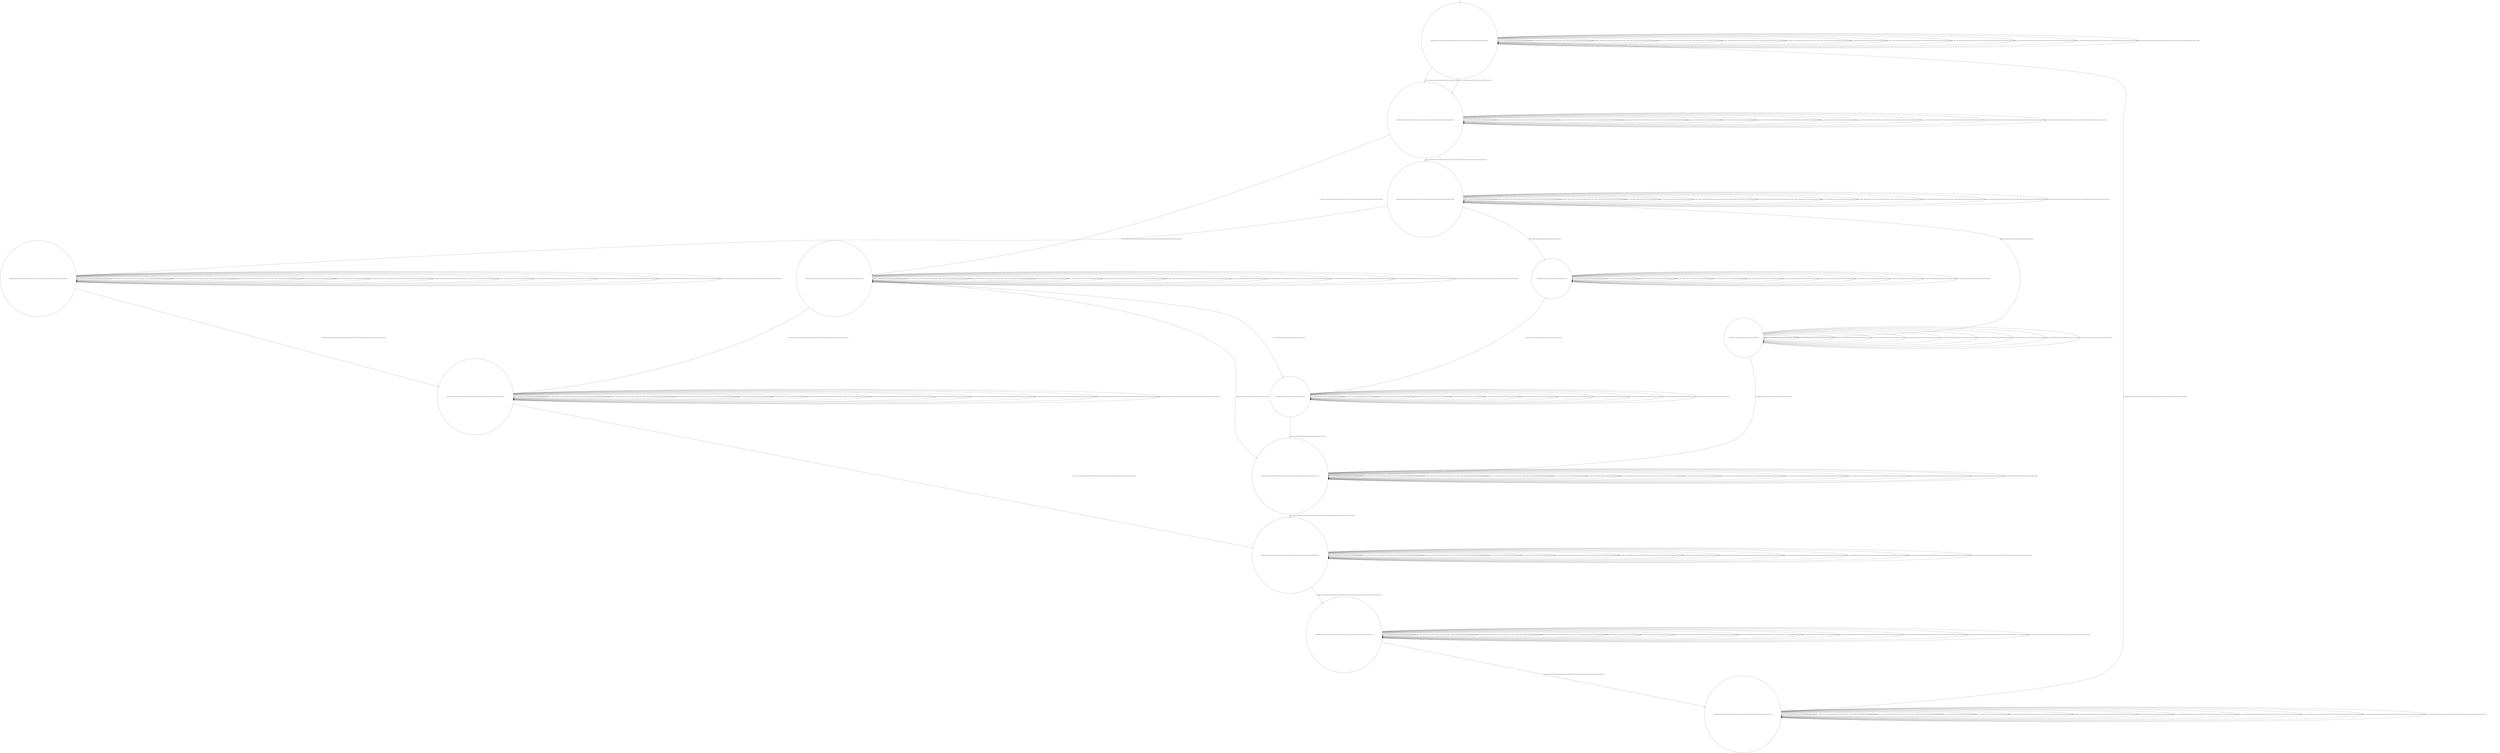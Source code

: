 digraph g {
	edge [lblstyle="above, sloped"];
	s0 [shape="circle" label="0@[((EUR and COF and TEA and TON and not DOL and not CAP) or (DOL and TEA and CAP and TON and not EUR and not COF))]"];
	s1 [shape="circle" label="1@[((EUR and COF and TEA and TON and not DOL and not CAP) or (DOL and TEA and CAP and TON and not EUR and not COF))]"];
	s2 [shape="circle" label="2@[((EUR and COF and TEA and TON and not DOL and not CAP) or (DOL and TEA and CAP and TON and not EUR and not COF))]"];
	s3 [shape="circle" label="3@[((EUR and COF and TEA and TON and not DOL and not CAP) or (DOL and TEA and CAP and TON and not EUR and not COF))]"];
	s4 [shape="circle" label="4@[((EUR and COF and TEA and TON and not DOL and not CAP))]"];
	s5 [shape="circle" label="5@[((EUR and COF and TEA and TON and not DOL and not CAP) or (DOL and TEA and CAP and TON and not EUR and not COF))]"];
	s6 [shape="circle" label="6@[((EUR and COF and TEA and TON and not DOL and not CAP) or (DOL and TEA and CAP and TON and not EUR and not COF))]"];
	s7 [shape="circle" label="7@[((EUR and COF and TEA and TON and not DOL and not CAP) or (DOL and TEA and CAP and TON and not EUR and not COF))]"];
	s8 [shape="circle" label="8@[((EUR and COF and TEA and TON and not DOL and not CAP) or (DOL and TEA and CAP and TON and not EUR and not COF))]"];
	s9 [shape="circle" label="9@[((EUR and COF and TEA and TON and not DOL and not CAP) or (DOL and TEA and CAP and TON and not EUR and not COF))]"];
	s10 [shape="circle" label="10@[((EUR and COF and TEA and TON and not DOL and not CAP) or (DOL and TEA and CAP and TON and not EUR and not COF))]"];
	s11 [shape="circle" label="11@[((DOL and TEA and CAP and TON and not EUR and not COF))]"];
	s12 [shape="circle" label="12@[((DOL and TEA and CAP and TON and not EUR and not COF))]"];
	s0 -> s0 [label="cap / nok() [((DOL and TEA and CAP and TON and not EUR and not COF))]"];
	s0 -> s0 [label="coffee / nok() [((EUR and COF and TEA and TON and not DOL and not CAP) or (DOL and TEA and CAP and TON and not EUR and not COF))]"];
	s0 -> s0 [label="cup_taken / nok() [((EUR and COF and TEA and TON and not DOL and not CAP) or (DOL and TEA and CAP and TON and not EUR and not COF))]"];
	s0 -> s0 [label="display_done / nok() [((EUR and COF and TEA and TON and not DOL and not CAP) or (DOL and TEA and CAP and TON and not EUR and not COF))]"];
	s0 -> s1 [label="dollar / ok() [((DOL and TEA and CAP and TON and not EUR and not COF))]"];
	s0 -> s1 [label="euro / ok() [((EUR and COF and TEA and TON and not DOL and not CAP))]"];
	s0 -> s0 [label="no_sugar / nok() [((EUR and COF and TEA and TON and not DOL and not CAP) or (DOL and TEA and CAP and TON and not EUR and not COF))]"];
	s0 -> s0 [label="pour_coffee / nok() [((EUR and COF and TEA and TON and not DOL and not CAP) or (DOL and TEA and CAP and TON and not EUR and not COF))]"];
	s0 -> s0 [label="pour_milk / nok() [((DOL and TEA and CAP and TON and not EUR and not COF))]"];
	s0 -> s0 [label="pour_sugar / nok() [((EUR and COF and TEA and TON and not DOL and not CAP) or (DOL and TEA and CAP and TON and not EUR and not COF))]"];
	s0 -> s0 [label="pour_tea / nok() [((EUR and COF and TEA and TON and not DOL and not CAP) or (DOL and TEA and CAP and TON and not EUR and not COF))]"];
	s0 -> s0 [label="ring / nok() [((EUR and COF and TEA and TON and not DOL and not CAP) or (DOL and TEA and CAP and TON and not EUR and not COF))]"];
	s0 -> s0 [label="sugar / nok() [((EUR and COF and TEA and TON and not DOL and not CAP) or (DOL and TEA and CAP and TON and not EUR and not COF))]"];
	s0 -> s0 [label="tea / nok() [((EUR and COF and TEA and TON and not DOL and not CAP) or (DOL and TEA and CAP and TON and not EUR and not COF))]"];
	s1 -> s1 [label="cap / nok() [((DOL and TEA and CAP and TON and not EUR and not COF))]"];
	s1 -> s1 [label="coffee / nok() [((EUR and COF and TEA and TON and not DOL and not CAP) or (DOL and TEA and CAP and TON and not EUR and not COF))]"];
	s1 -> s1 [label="cup_taken / nok() [((EUR and COF and TEA and TON and not DOL and not CAP) or (DOL and TEA and CAP and TON and not EUR and not COF))]"];
	s1 -> s1 [label="display_done / nok() [((EUR and COF and TEA and TON and not DOL and not CAP) or (DOL and TEA and CAP and TON and not EUR and not COF))]"];
	s1 -> s1 [label="dollar / nok() [((DOL and TEA and CAP and TON and not EUR and not COF))]"];
	s1 -> s1 [label="euro / nok() [((EUR and COF and TEA and TON and not DOL and not CAP))]"];
	s1 -> s2 [label="no_sugar / ok() [((EUR and COF and TEA and TON and not DOL and not CAP) or (DOL and TEA and CAP and TON and not EUR and not COF))]"];
	s1 -> s1 [label="pour_coffee / nok() [((EUR and COF and TEA and TON and not DOL and not CAP) or (DOL and TEA and CAP and TON and not EUR and not COF))]"];
	s1 -> s1 [label="pour_milk / nok() [((DOL and TEA and CAP and TON and not EUR and not COF))]"];
	s1 -> s1 [label="pour_sugar / nok() [((EUR and COF and TEA and TON and not DOL and not CAP) or (DOL and TEA and CAP and TON and not EUR and not COF))]"];
	s1 -> s1 [label="pour_tea / nok() [((EUR and COF and TEA and TON and not DOL and not CAP) or (DOL and TEA and CAP and TON and not EUR and not COF))]"];
	s1 -> s1 [label="ring / nok() [((EUR and COF and TEA and TON and not DOL and not CAP) or (DOL and TEA and CAP and TON and not EUR and not COF))]"];
	s1 -> s3 [label="sugar / ok() [((EUR and COF and TEA and TON and not DOL and not CAP) or (DOL and TEA and CAP and TON and not EUR and not COF))]"];
	s1 -> s1 [label="tea / nok() [((EUR and COF and TEA and TON and not DOL and not CAP) or (DOL and TEA and CAP and TON and not EUR and not COF))]"];
	s2 -> s12 [label="cap / ok() [((DOL and TEA and CAP and TON and not EUR and not COF))]"];
	s2 -> s6 [label="coffee / ok() [((EUR and COF and TEA and TON and not DOL and not CAP))]"];
	s2 -> s2 [label="coffee / Ω [((DOL and TEA and CAP and TON and not EUR and not COF))]"];
	s2 -> s2 [label="cup_taken / nok() [((EUR and COF and TEA and TON and not DOL and not CAP) or (DOL and TEA and CAP and TON and not EUR and not COF))]"];
	s2 -> s2 [label="display_done / nok() [((EUR and COF and TEA and TON and not DOL and not CAP) or (DOL and TEA and CAP and TON and not EUR and not COF))]"];
	s2 -> s2 [label="dollar / nok() [((DOL and TEA and CAP and TON and not EUR and not COF))]"];
	s2 -> s2 [label="euro / nok() [((EUR and COF and TEA and TON and not DOL and not CAP))]"];
	s2 -> s2 [label="no_sugar / nok() [((EUR and COF and TEA and TON and not DOL and not CAP) or (DOL and TEA and CAP and TON and not EUR and not COF))]"];
	s2 -> s2 [label="pour_coffee / nok() [((EUR and COF and TEA and TON and not DOL and not CAP) or (DOL and TEA and CAP and TON and not EUR and not COF))]"];
	s2 -> s2 [label="pour_milk / nok() [((DOL and TEA and CAP and TON and not EUR and not COF))]"];
	s2 -> s2 [label="pour_sugar / nok() [((EUR and COF and TEA and TON and not DOL and not CAP) or (DOL and TEA and CAP and TON and not EUR and not COF))]"];
	s2 -> s2 [label="pour_tea / nok() [((EUR and COF and TEA and TON and not DOL and not CAP) or (DOL and TEA and CAP and TON and not EUR and not COF))]"];
	s2 -> s2 [label="ring / nok() [((EUR and COF and TEA and TON and not DOL and not CAP) or (DOL and TEA and CAP and TON and not EUR and not COF))]"];
	s2 -> s2 [label="sugar / void() [((EUR and COF and TEA and TON and not DOL and not CAP) or (DOL and TEA and CAP and TON and not EUR and not COF))]"];
	s2 -> s7 [label="tea / ok() [((EUR and COF and TEA and TON and not DOL and not CAP) or (DOL and TEA and CAP and TON and not EUR and not COF))]"];
	s3 -> s11 [label="cap / ok() [((DOL and TEA and CAP and TON and not EUR and not COF))]"];
	s3 -> s3 [label="coffee / Ω [((DOL and TEA and CAP and TON and not EUR and not COF))]"];
	s3 -> s4 [label="coffee / ok() [((EUR and COF and TEA and TON and not DOL and not CAP))]"];
	s3 -> s3 [label="cup_taken / nok() [((EUR and COF and TEA and TON and not DOL and not CAP) or (DOL and TEA and CAP and TON and not EUR and not COF))]"];
	s3 -> s3 [label="display_done / nok() [((EUR and COF and TEA and TON and not DOL and not CAP) or (DOL and TEA and CAP and TON and not EUR and not COF))]"];
	s3 -> s3 [label="dollar / nok() [((DOL and TEA and CAP and TON and not EUR and not COF))]"];
	s3 -> s3 [label="euro / nok() [((EUR and COF and TEA and TON and not DOL and not CAP))]"];
	s3 -> s3 [label="no_sugar / void() [((EUR and COF and TEA and TON and not DOL and not CAP) or (DOL and TEA and CAP and TON and not EUR and not COF))]"];
	s3 -> s3 [label="pour_coffee / nok() [((EUR and COF and TEA and TON and not DOL and not CAP) or (DOL and TEA and CAP and TON and not EUR and not COF))]"];
	s3 -> s3 [label="pour_milk / nok() [((DOL and TEA and CAP and TON and not EUR and not COF))]"];
	s3 -> s3 [label="pour_sugar / nok() [((EUR and COF and TEA and TON and not DOL and not CAP) or (DOL and TEA and CAP and TON and not EUR and not COF))]"];
	s3 -> s3 [label="pour_tea / nok() [((EUR and COF and TEA and TON and not DOL and not CAP) or (DOL and TEA and CAP and TON and not EUR and not COF))]"];
	s3 -> s3 [label="ring / nok() [((EUR and COF and TEA and TON and not DOL and not CAP) or (DOL and TEA and CAP and TON and not EUR and not COF))]"];
	s3 -> s3 [label="sugar / nok() [((EUR and COF and TEA and TON and not DOL and not CAP) or (DOL and TEA and CAP and TON and not EUR and not COF))]"];
	s3 -> s5 [label="tea / ok() [((EUR and COF and TEA and TON and not DOL and not CAP) or (DOL and TEA and CAP and TON and not EUR and not COF))]"];
	s4 -> s4 [label="coffee / nok() [((EUR and COF and TEA and TON and not DOL and not CAP))]"];
	s4 -> s4 [label="cup_taken / nok() [((EUR and COF and TEA and TON and not DOL and not CAP))]"];
	s4 -> s4 [label="display_done / nok() [((EUR and COF and TEA and TON and not DOL and not CAP))]"];
	s4 -> s4 [label="euro / nok() [((EUR and COF and TEA and TON and not DOL and not CAP))]"];
	s4 -> s4 [label="no_sugar / nok() [((EUR and COF and TEA and TON and not DOL and not CAP))]"];
	s4 -> s4 [label="pour_coffee / nok() [((EUR and COF and TEA and TON and not DOL and not CAP))]"];
	s4 -> s6 [label="pour_sugar / ok() [((EUR and COF and TEA and TON and not DOL and not CAP))]"];
	s4 -> s4 [label="pour_tea / nok() [((EUR and COF and TEA and TON and not DOL and not CAP))]"];
	s4 -> s4 [label="ring / nok() [((EUR and COF and TEA and TON and not DOL and not CAP))]"];
	s4 -> s4 [label="sugar / nok() [((EUR and COF and TEA and TON and not DOL and not CAP))]"];
	s4 -> s4 [label="tea / void() [((EUR and COF and TEA and TON and not DOL and not CAP))]"];
	s5 -> s5 [label="cap / void() [((DOL and TEA and CAP and TON and not EUR and not COF))]"];
	s5 -> s5 [label="coffee / void() [((EUR and COF and TEA and TON and not DOL and not CAP) or (DOL and TEA and CAP and TON and not EUR and not COF))]"];
	s5 -> s5 [label="cup_taken / nok() [((EUR and COF and TEA and TON and not DOL and not CAP) or (DOL and TEA and CAP and TON and not EUR and not COF))]"];
	s5 -> s5 [label="display_done / nok() [((EUR and COF and TEA and TON and not DOL and not CAP) or (DOL and TEA and CAP and TON and not EUR and not COF))]"];
	s5 -> s5 [label="dollar / nok() [((DOL and TEA and CAP and TON and not EUR and not COF))]"];
	s5 -> s5 [label="euro / nok() [((EUR and COF and TEA and TON and not DOL and not CAP))]"];
	s5 -> s5 [label="no_sugar / nok() [((EUR and COF and TEA and TON and not DOL and not CAP) or (DOL and TEA and CAP and TON and not EUR and not COF))]"];
	s5 -> s5 [label="pour_coffee / nok() [((EUR and COF and TEA and TON and not DOL and not CAP) or (DOL and TEA and CAP and TON and not EUR and not COF))]"];
	s5 -> s5 [label="pour_milk / nok() [((DOL and TEA and CAP and TON and not EUR and not COF))]"];
	s5 -> s7 [label="pour_sugar / ok() [((EUR and COF and TEA and TON and not DOL and not CAP) or (DOL and TEA and CAP and TON and not EUR and not COF))]"];
	s5 -> s5 [label="pour_tea / nok() [((EUR and COF and TEA and TON and not DOL and not CAP) or (DOL and TEA and CAP and TON and not EUR and not COF))]"];
	s5 -> s5 [label="ring / nok() [((EUR and COF and TEA and TON and not DOL and not CAP) or (DOL and TEA and CAP and TON and not EUR and not COF))]"];
	s5 -> s5 [label="sugar / nok() [((EUR and COF and TEA and TON and not DOL and not CAP) or (DOL and TEA and CAP and TON and not EUR and not COF))]"];
	s5 -> s5 [label="tea / nok() [((EUR and COF and TEA and TON and not DOL and not CAP) or (DOL and TEA and CAP and TON and not EUR and not COF))]"];
	s6 -> s6 [label="cap / nok() [((DOL and TEA and CAP and TON and not EUR and not COF))]"];
	s6 -> s6 [label="coffee / nok() [((EUR and COF and TEA and TON and not DOL and not CAP) or (DOL and TEA and CAP and TON and not EUR and not COF))]"];
	s6 -> s6 [label="cup_taken / nok() [((EUR and COF and TEA and TON and not DOL and not CAP) or (DOL and TEA and CAP and TON and not EUR and not COF))]"];
	s6 -> s6 [label="display_done / nok() [((EUR and COF and TEA and TON and not DOL and not CAP) or (DOL and TEA and CAP and TON and not EUR and not COF))]"];
	s6 -> s6 [label="dollar / nok() [((DOL and TEA and CAP and TON and not EUR and not COF))]"];
	s6 -> s6 [label="euro / nok() [((EUR and COF and TEA and TON and not DOL and not CAP))]"];
	s6 -> s6 [label="no_sugar / nok() [((EUR and COF and TEA and TON and not DOL and not CAP) or (DOL and TEA and CAP and TON and not EUR and not COF))]"];
	s6 -> s8 [label="pour_coffee / ok() [((EUR and COF and TEA and TON and not DOL and not CAP) or (DOL and TEA and CAP and TON and not EUR and not COF))]"];
	s6 -> s6 [label="pour_milk / nok() [((DOL and TEA and CAP and TON and not EUR and not COF))]"];
	s6 -> s6 [label="pour_sugar / nok() [((EUR and COF and TEA and TON and not DOL and not CAP) or (DOL and TEA and CAP and TON and not EUR and not COF))]"];
	s6 -> s6 [label="pour_tea / nok() [((EUR and COF and TEA and TON and not DOL and not CAP) or (DOL and TEA and CAP and TON and not EUR and not COF))]"];
	s6 -> s6 [label="ring / nok() [((EUR and COF and TEA and TON and not DOL and not CAP) or (DOL and TEA and CAP and TON and not EUR and not COF))]"];
	s6 -> s6 [label="sugar / nok() [((EUR and COF and TEA and TON and not DOL and not CAP) or (DOL and TEA and CAP and TON and not EUR and not COF))]"];
	s6 -> s6 [label="tea / nok() [((DOL and TEA and CAP and TON and not EUR and not COF))]"];
	s6 -> s6 [label="tea / void() [((EUR and COF and TEA and TON and not DOL and not CAP))]"];
	s7 -> s7 [label="cap / void() [((DOL and TEA and CAP and TON and not EUR and not COF))]"];
	s7 -> s7 [label="coffee / void() [((EUR and COF and TEA and TON and not DOL and not CAP) or (DOL and TEA and CAP and TON and not EUR and not COF))]"];
	s7 -> s7 [label="cup_taken / nok() [((EUR and COF and TEA and TON and not DOL and not CAP) or (DOL and TEA and CAP and TON and not EUR and not COF))]"];
	s7 -> s7 [label="display_done / nok() [((EUR and COF and TEA and TON and not DOL and not CAP) or (DOL and TEA and CAP and TON and not EUR and not COF))]"];
	s7 -> s7 [label="dollar / nok() [((DOL and TEA and CAP and TON and not EUR and not COF))]"];
	s7 -> s7 [label="euro / nok() [((EUR and COF and TEA and TON and not DOL and not CAP))]"];
	s7 -> s7 [label="no_sugar / nok() [((EUR and COF and TEA and TON and not DOL and not CAP) or (DOL and TEA and CAP and TON and not EUR and not COF))]"];
	s7 -> s7 [label="pour_coffee / nok() [((EUR and COF and TEA and TON and not DOL and not CAP) or (DOL and TEA and CAP and TON and not EUR and not COF))]"];
	s7 -> s7 [label="pour_milk / nok() [((DOL and TEA and CAP and TON and not EUR and not COF))]"];
	s7 -> s7 [label="pour_sugar / nok() [((EUR and COF and TEA and TON and not DOL and not CAP) or (DOL and TEA and CAP and TON and not EUR and not COF))]"];
	s7 -> s8 [label="pour_tea / ok() [((EUR and COF and TEA and TON and not DOL and not CAP) or (DOL and TEA and CAP and TON and not EUR and not COF))]"];
	s7 -> s7 [label="ring / nok() [((EUR and COF and TEA and TON and not DOL and not CAP) or (DOL and TEA and CAP and TON and not EUR and not COF))]"];
	s7 -> s7 [label="sugar / nok() [((EUR and COF and TEA and TON and not DOL and not CAP) or (DOL and TEA and CAP and TON and not EUR and not COF))]"];
	s7 -> s7 [label="tea / nok() [((EUR and COF and TEA and TON and not DOL and not CAP) or (DOL and TEA and CAP and TON and not EUR and not COF))]"];
	s8 -> s8 [label="cap / nok() [((DOL and TEA and CAP and TON and not EUR and not COF))]"];
	s8 -> s8 [label="coffee / nok() [((EUR and COF and TEA and TON and not DOL and not CAP) or (DOL and TEA and CAP and TON and not EUR and not COF))]"];
	s8 -> s8 [label="cup_taken / nok() [((EUR and COF and TEA and TON and not DOL and not CAP) or (DOL and TEA and CAP and TON and not EUR and not COF))]"];
	s8 -> s9 [label="display_done / ok() [((EUR and COF and TEA and TON and not DOL and not CAP) or (DOL and TEA and CAP and TON and not EUR and not COF))]"];
	s8 -> s8 [label="dollar / nok() [((DOL and TEA and CAP and TON and not EUR and not COF))]"];
	s8 -> s8 [label="euro / nok() [((EUR and COF and TEA and TON and not DOL and not CAP))]"];
	s8 -> s8 [label="no_sugar / nok() [((EUR and COF and TEA and TON and not DOL and not CAP) or (DOL and TEA and CAP and TON and not EUR and not COF))]"];
	s8 -> s8 [label="pour_coffee / nok() [((EUR and COF and TEA and TON and not DOL and not CAP) or (DOL and TEA and CAP and TON and not EUR and not COF))]"];
	s8 -> s8 [label="pour_milk / nok() [((DOL and TEA and CAP and TON and not EUR and not COF))]"];
	s8 -> s8 [label="pour_sugar / nok() [((EUR and COF and TEA and TON and not DOL and not CAP) or (DOL and TEA and CAP and TON and not EUR and not COF))]"];
	s8 -> s8 [label="pour_tea / nok() [((EUR and COF and TEA and TON and not DOL and not CAP) or (DOL and TEA and CAP and TON and not EUR and not COF))]"];
	s8 -> s8 [label="ring / nok() [((EUR and COF and TEA and TON and not DOL and not CAP) or (DOL and TEA and CAP and TON and not EUR and not COF))]"];
	s8 -> s8 [label="sugar / nok() [((EUR and COF and TEA and TON and not DOL and not CAP) or (DOL and TEA and CAP and TON and not EUR and not COF))]"];
	s8 -> s8 [label="tea / nok() [((EUR and COF and TEA and TON and not DOL and not CAP) or (DOL and TEA and CAP and TON and not EUR and not COF))]"];
	s9 -> s9 [label="cap / nok() [((DOL and TEA and CAP and TON and not EUR and not COF))]"];
	s9 -> s9 [label="coffee / nok() [((EUR and COF and TEA and TON and not DOL and not CAP) or (DOL and TEA and CAP and TON and not EUR and not COF))]"];
	s9 -> s9 [label="cup_taken / nok() [((EUR and COF and TEA and TON and not DOL and not CAP) or (DOL and TEA and CAP and TON and not EUR and not COF))]"];
	s9 -> s9 [label="display_done / nok() [((EUR and COF and TEA and TON and not DOL and not CAP) or (DOL and TEA and CAP and TON and not EUR and not COF))]"];
	s9 -> s9 [label="dollar / nok() [((DOL and TEA and CAP and TON and not EUR and not COF))]"];
	s9 -> s9 [label="euro / nok() [((EUR and COF and TEA and TON and not DOL and not CAP))]"];
	s9 -> s9 [label="no_sugar / nok() [((EUR and COF and TEA and TON and not DOL and not CAP) or (DOL and TEA and CAP and TON and not EUR and not COF))]"];
	s9 -> s9 [label="pour_coffee / nok() [((EUR and COF and TEA and TON and not DOL and not CAP) or (DOL and TEA and CAP and TON and not EUR and not COF))]"];
	s9 -> s9 [label="pour_milk / nok() [((DOL and TEA and CAP and TON and not EUR and not COF))]"];
	s9 -> s9 [label="pour_sugar / nok() [((EUR and COF and TEA and TON and not DOL and not CAP) or (DOL and TEA and CAP and TON and not EUR and not COF))]"];
	s9 -> s9 [label="pour_tea / nok() [((EUR and COF and TEA and TON and not DOL and not CAP) or (DOL and TEA and CAP and TON and not EUR and not COF))]"];
	s9 -> s10 [label="ring / ok() [((EUR and COF and TEA and TON and not DOL and not CAP) or (DOL and TEA and CAP and TON and not EUR and not COF))]"];
	s9 -> s9 [label="sugar / nok() [((EUR and COF and TEA and TON and not DOL and not CAP) or (DOL and TEA and CAP and TON and not EUR and not COF))]"];
	s9 -> s9 [label="tea / nok() [((EUR and COF and TEA and TON and not DOL and not CAP) or (DOL and TEA and CAP and TON and not EUR and not COF))]"];
	s10 -> s10 [label="cap / nok() [((DOL and TEA and CAP and TON and not EUR and not COF))]"];
	s10 -> s10 [label="coffee / nok() [((EUR and COF and TEA and TON and not DOL and not CAP) or (DOL and TEA and CAP and TON and not EUR and not COF))]"];
	s10 -> s0 [label="cup_taken / ok() [((EUR and COF and TEA and TON and not DOL and not CAP) or (DOL and TEA and CAP and TON and not EUR and not COF))]"];
	s10 -> s10 [label="display_done / nok() [((EUR and COF and TEA and TON and not DOL and not CAP) or (DOL and TEA and CAP and TON and not EUR and not COF))]"];
	s10 -> s10 [label="dollar / nok() [((DOL and TEA and CAP and TON and not EUR and not COF))]"];
	s10 -> s10 [label="euro / nok() [((EUR and COF and TEA and TON and not DOL and not CAP))]"];
	s10 -> s10 [label="no_sugar / nok() [((EUR and COF and TEA and TON and not DOL and not CAP) or (DOL and TEA and CAP and TON and not EUR and not COF))]"];
	s10 -> s10 [label="pour_coffee / nok() [((EUR and COF and TEA and TON and not DOL and not CAP) or (DOL and TEA and CAP and TON and not EUR and not COF))]"];
	s10 -> s10 [label="pour_milk / nok() [((DOL and TEA and CAP and TON and not EUR and not COF))]"];
	s10 -> s10 [label="pour_sugar / nok() [((EUR and COF and TEA and TON and not DOL and not CAP) or (DOL and TEA and CAP and TON and not EUR and not COF))]"];
	s10 -> s10 [label="pour_tea / nok() [((EUR and COF and TEA and TON and not DOL and not CAP) or (DOL and TEA and CAP and TON and not EUR and not COF))]"];
	s10 -> s10 [label="ring / nok() [((EUR and COF and TEA and TON and not DOL and not CAP) or (DOL and TEA and CAP and TON and not EUR and not COF))]"];
	s10 -> s10 [label="sugar / nok() [((EUR and COF and TEA and TON and not DOL and not CAP) or (DOL and TEA and CAP and TON and not EUR and not COF))]"];
	s10 -> s10 [label="tea / nok() [((EUR and COF and TEA and TON and not DOL and not CAP) or (DOL and TEA and CAP and TON and not EUR and not COF))]"];
	s11 -> s11 [label="cap / nok() [((DOL and TEA and CAP and TON and not EUR and not COF))]"];
	s11 -> s11 [label="coffee / void() [((DOL and TEA and CAP and TON and not EUR and not COF))]"];
	s11 -> s11 [label="cup_taken / nok() [((DOL and TEA and CAP and TON and not EUR and not COF))]"];
	s11 -> s11 [label="display_done / nok() [((DOL and TEA and CAP and TON and not EUR and not COF))]"];
	s11 -> s11 [label="dollar / nok() [((DOL and TEA and CAP and TON and not EUR and not COF))]"];
	s11 -> s11 [label="no_sugar / nok() [((DOL and TEA and CAP and TON and not EUR and not COF))]"];
	s11 -> s11 [label="pour_coffee / nok() [((DOL and TEA and CAP and TON and not EUR and not COF))]"];
	s11 -> s11 [label="pour_milk / nok() [((DOL and TEA and CAP and TON and not EUR and not COF))]"];
	s11 -> s12 [label="pour_sugar / ok() [((DOL and TEA and CAP and TON and not EUR and not COF))]"];
	s11 -> s11 [label="pour_tea / nok() [((DOL and TEA and CAP and TON and not EUR and not COF))]"];
	s11 -> s11 [label="ring / nok() [((DOL and TEA and CAP and TON and not EUR and not COF))]"];
	s11 -> s11 [label="sugar / nok() [((DOL and TEA and CAP and TON and not EUR and not COF))]"];
	s11 -> s11 [label="tea / void() [((DOL and TEA and CAP and TON and not EUR and not COF))]"];
	s12 -> s12 [label="cap / nok() [((DOL and TEA and CAP and TON and not EUR and not COF))]"];
	s12 -> s12 [label="coffee / void() [((DOL and TEA and CAP and TON and not EUR and not COF))]"];
	s12 -> s12 [label="cup_taken / nok() [((DOL and TEA and CAP and TON and not EUR and not COF))]"];
	s12 -> s12 [label="display_done / nok() [((DOL and TEA and CAP and TON and not EUR and not COF))]"];
	s12 -> s12 [label="dollar / nok() [((DOL and TEA and CAP and TON and not EUR and not COF))]"];
	s12 -> s12 [label="no_sugar / nok() [((DOL and TEA and CAP and TON and not EUR and not COF))]"];
	s12 -> s12 [label="pour_coffee / nok() [((DOL and TEA and CAP and TON and not EUR and not COF))]"];
	s12 -> s6 [label="pour_milk / ok() [((DOL and TEA and CAP and TON and not EUR and not COF))]"];
	s12 -> s12 [label="pour_sugar / nok() [((DOL and TEA and CAP and TON and not EUR and not COF))]"];
	s12 -> s12 [label="pour_tea / nok() [((DOL and TEA and CAP and TON and not EUR and not COF))]"];
	s12 -> s12 [label="ring / nok() [((DOL and TEA and CAP and TON and not EUR and not COF))]"];
	s12 -> s12 [label="sugar / nok() [((DOL and TEA and CAP and TON and not EUR and not COF))]"];
	s12 -> s12 [label="tea / void() [((DOL and TEA and CAP and TON and not EUR and not COF))]"];
	__start0 [label="" shape="none" width="0" height="0"];
	__start0 -> s0;
}